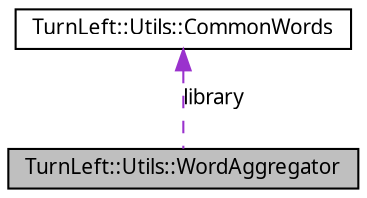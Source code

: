 digraph G
{
  edge [fontname="FreeSans.ttf",fontsize="10",labelfontname="FreeSans.ttf",labelfontsize="10"];
  node [fontname="FreeSans.ttf",fontsize="10",shape=record];
  Node1 [label="TurnLeft::Utils::WordAggregator",height=0.2,width=0.4,color="black", fillcolor="grey75", style="filled" fontcolor="black"];
  Node2 -> Node1 [dir=back,color="darkorchid3",fontsize="10",style="dashed",label="library",fontname="FreeSans.ttf"];
  Node2 [label="TurnLeft::Utils::CommonWords",height=0.2,width=0.4,color="black", fillcolor="white", style="filled",URL="$classTurnLeft_1_1Utils_1_1CommonWords.html"];
}
